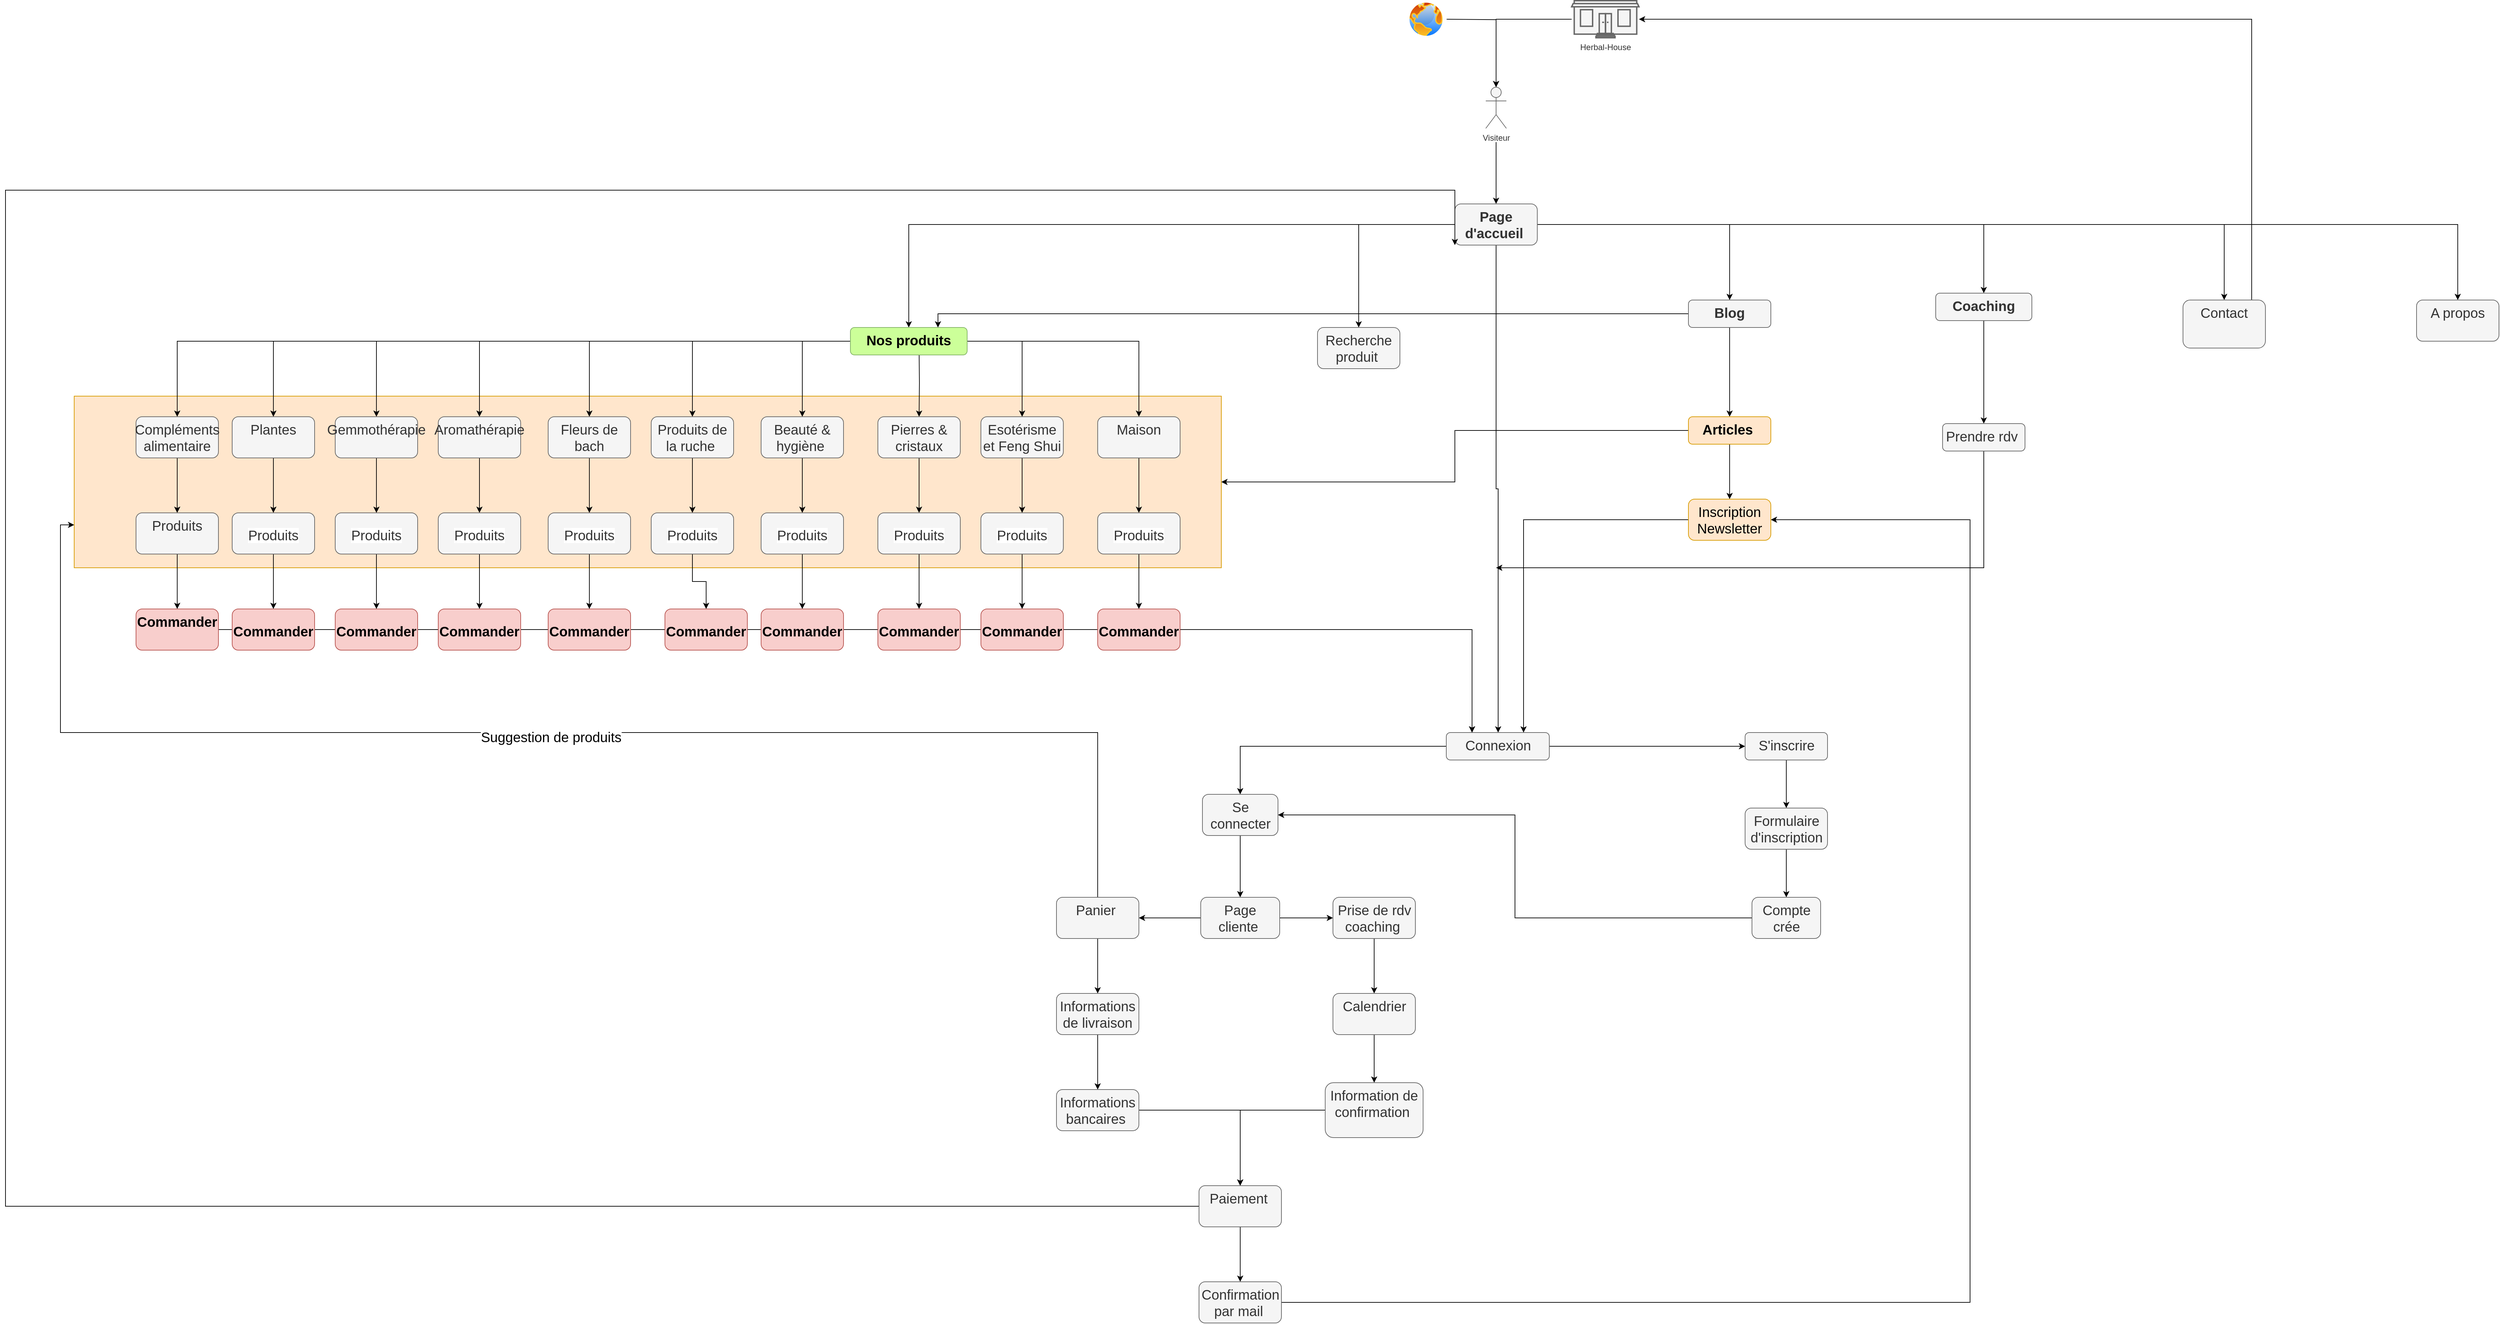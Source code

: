 <mxfile version="18.0.0" type="github">
  <diagram id="U9p4EZudUb7xnfkOsvml" name="Page-1">
    <mxGraphModel dx="7447" dy="2673" grid="1" gridSize="10" guides="1" tooltips="1" connect="1" arrows="1" fold="1" page="0" pageScale="1" pageWidth="827" pageHeight="1169" math="0" shadow="0">
      <root>
        <mxCell id="0" />
        <mxCell id="1" parent="0" />
        <mxCell id="IWibDeRKFF8vSrctJeQr-83" value="" style="rounded=0;whiteSpace=wrap;html=1;fontSize=20;fillColor=#ffe6cc;strokeColor=#d79b00;" vertex="1" parent="1">
          <mxGeometry x="-1670" y="580" width="1670" height="250" as="geometry" />
        </mxCell>
        <mxCell id="IWibDeRKFF8vSrctJeQr-5" value="" style="edgeStyle=orthogonalEdgeStyle;rounded=0;orthogonalLoop=1;jettySize=auto;html=1;" edge="1" parent="1" target="IWibDeRKFF8vSrctJeQr-4">
          <mxGeometry relative="1" as="geometry">
            <mxPoint x="400" y="210" as="sourcePoint" />
            <Array as="points">
              <mxPoint x="400" y="230" />
            </Array>
          </mxGeometry>
        </mxCell>
        <mxCell id="IWibDeRKFF8vSrctJeQr-1" value="Visiteur&lt;br&gt;" style="shape=umlActor;verticalLabelPosition=bottom;verticalAlign=top;html=1;outlineConnect=0;fillColor=#f5f5f5;fontColor=#333333;strokeColor=#666666;" vertex="1" parent="1">
          <mxGeometry x="385" y="130" width="30" height="60" as="geometry" />
        </mxCell>
        <mxCell id="IWibDeRKFF8vSrctJeQr-15" value="" style="edgeStyle=orthogonalEdgeStyle;rounded=0;orthogonalLoop=1;jettySize=auto;html=1;" edge="1" parent="1" source="IWibDeRKFF8vSrctJeQr-4" target="IWibDeRKFF8vSrctJeQr-14">
          <mxGeometry relative="1" as="geometry">
            <Array as="points">
              <mxPoint x="400" y="715" />
              <mxPoint x="403" y="715" />
            </Array>
          </mxGeometry>
        </mxCell>
        <mxCell id="IWibDeRKFF8vSrctJeQr-19" value="" style="edgeStyle=orthogonalEdgeStyle;rounded=0;orthogonalLoop=1;jettySize=auto;html=1;fontSize=20;" edge="1" parent="1" source="IWibDeRKFF8vSrctJeQr-4" target="IWibDeRKFF8vSrctJeQr-18">
          <mxGeometry relative="1" as="geometry" />
        </mxCell>
        <mxCell id="IWibDeRKFF8vSrctJeQr-78" value="" style="edgeStyle=orthogonalEdgeStyle;rounded=0;orthogonalLoop=1;jettySize=auto;html=1;fontSize=20;" edge="1" parent="1" source="IWibDeRKFF8vSrctJeQr-4" target="IWibDeRKFF8vSrctJeQr-77">
          <mxGeometry relative="1" as="geometry" />
        </mxCell>
        <mxCell id="IWibDeRKFF8vSrctJeQr-88" value="" style="edgeStyle=orthogonalEdgeStyle;rounded=0;orthogonalLoop=1;jettySize=auto;html=1;fontSize=20;" edge="1" parent="1" source="IWibDeRKFF8vSrctJeQr-4" target="IWibDeRKFF8vSrctJeQr-87">
          <mxGeometry relative="1" as="geometry" />
        </mxCell>
        <mxCell id="IWibDeRKFF8vSrctJeQr-91" value="" style="edgeStyle=orthogonalEdgeStyle;rounded=0;orthogonalLoop=1;jettySize=auto;html=1;fontSize=20;" edge="1" parent="1" source="IWibDeRKFF8vSrctJeQr-4" target="IWibDeRKFF8vSrctJeQr-90">
          <mxGeometry relative="1" as="geometry" />
        </mxCell>
        <mxCell id="IWibDeRKFF8vSrctJeQr-121" value="" style="edgeStyle=orthogonalEdgeStyle;rounded=0;orthogonalLoop=1;jettySize=auto;html=1;fontSize=20;" edge="1" parent="1" source="IWibDeRKFF8vSrctJeQr-4" target="IWibDeRKFF8vSrctJeQr-120">
          <mxGeometry relative="1" as="geometry" />
        </mxCell>
        <mxCell id="IWibDeRKFF8vSrctJeQr-191" value="" style="edgeStyle=orthogonalEdgeStyle;rounded=0;orthogonalLoop=1;jettySize=auto;html=1;fontSize=20;" edge="1" parent="1" source="IWibDeRKFF8vSrctJeQr-4" target="IWibDeRKFF8vSrctJeQr-190">
          <mxGeometry relative="1" as="geometry" />
        </mxCell>
        <mxCell id="IWibDeRKFF8vSrctJeQr-4" value="&lt;b&gt;&lt;font style=&quot;font-size: 20px;&quot;&gt;Page d&#39;accueil&amp;nbsp;&lt;/font&gt;&lt;/b&gt;" style="rounded=1;whiteSpace=wrap;html=1;verticalAlign=top;fillColor=#f5f5f5;strokeColor=#666666;fontColor=#333333;" vertex="1" parent="1">
          <mxGeometry x="340" y="300" width="120" height="60" as="geometry" />
        </mxCell>
        <mxCell id="IWibDeRKFF8vSrctJeQr-11" style="edgeStyle=orthogonalEdgeStyle;rounded=0;orthogonalLoop=1;jettySize=auto;html=1;" edge="1" parent="1" source="IWibDeRKFF8vSrctJeQr-6" target="IWibDeRKFF8vSrctJeQr-1">
          <mxGeometry relative="1" as="geometry" />
        </mxCell>
        <mxCell id="IWibDeRKFF8vSrctJeQr-6" value="Herbal-House" style="shape=mxgraph.cisco.buildings.small_business;html=1;pointerEvents=1;dashed=0;strokeWidth=2;verticalLabelPosition=bottom;verticalAlign=top;align=center;outlineConnect=0;fillColor=#f5f5f5;fontColor=#333333;strokeColor=#666666;" vertex="1" parent="1">
          <mxGeometry x="510" y="4" width="98" height="54" as="geometry" />
        </mxCell>
        <mxCell id="IWibDeRKFF8vSrctJeQr-12" value="" style="edgeStyle=orthogonalEdgeStyle;rounded=0;orthogonalLoop=1;jettySize=auto;html=1;" edge="1" parent="1" target="IWibDeRKFF8vSrctJeQr-1">
          <mxGeometry relative="1" as="geometry">
            <mxPoint x="328" y="31.059" as="sourcePoint" />
          </mxGeometry>
        </mxCell>
        <mxCell id="IWibDeRKFF8vSrctJeQr-97" value="" style="edgeStyle=orthogonalEdgeStyle;rounded=0;orthogonalLoop=1;jettySize=auto;html=1;fontSize=20;" edge="1" parent="1" source="IWibDeRKFF8vSrctJeQr-14" target="IWibDeRKFF8vSrctJeQr-96">
          <mxGeometry relative="1" as="geometry" />
        </mxCell>
        <mxCell id="IWibDeRKFF8vSrctJeQr-101" value="" style="edgeStyle=orthogonalEdgeStyle;rounded=0;orthogonalLoop=1;jettySize=auto;html=1;fontSize=20;" edge="1" parent="1" source="IWibDeRKFF8vSrctJeQr-14" target="IWibDeRKFF8vSrctJeQr-100">
          <mxGeometry relative="1" as="geometry" />
        </mxCell>
        <mxCell id="IWibDeRKFF8vSrctJeQr-14" value="&lt;font style=&quot;font-size: 20px;&quot;&gt;Connexion&lt;/font&gt;" style="whiteSpace=wrap;html=1;verticalAlign=top;fillColor=#f5f5f5;strokeColor=#666666;rounded=1;fontColor=#333333;" vertex="1" parent="1">
          <mxGeometry x="327.5" y="1070" width="150" height="40" as="geometry" />
        </mxCell>
        <mxCell id="IWibDeRKFF8vSrctJeQr-17" value="" style="aspect=fixed;perimeter=ellipsePerimeter;html=1;align=center;shadow=0;dashed=0;spacingTop=3;image;image=img/lib/active_directory/internet_globe.svg;" vertex="1" parent="1">
          <mxGeometry x="271" y="4" width="54" height="54" as="geometry" />
        </mxCell>
        <mxCell id="IWibDeRKFF8vSrctJeQr-21" value="" style="edgeStyle=orthogonalEdgeStyle;rounded=0;orthogonalLoop=1;jettySize=auto;html=1;fontSize=20;" edge="1" parent="1" source="IWibDeRKFF8vSrctJeQr-18" target="IWibDeRKFF8vSrctJeQr-20">
          <mxGeometry relative="1" as="geometry" />
        </mxCell>
        <mxCell id="IWibDeRKFF8vSrctJeQr-23" value="" style="edgeStyle=orthogonalEdgeStyle;rounded=0;orthogonalLoop=1;jettySize=auto;html=1;fontSize=20;" edge="1" parent="1" source="IWibDeRKFF8vSrctJeQr-18" target="IWibDeRKFF8vSrctJeQr-22">
          <mxGeometry relative="1" as="geometry" />
        </mxCell>
        <mxCell id="IWibDeRKFF8vSrctJeQr-25" value="" style="edgeStyle=orthogonalEdgeStyle;rounded=0;orthogonalLoop=1;jettySize=auto;html=1;fontSize=20;" edge="1" parent="1" target="IWibDeRKFF8vSrctJeQr-24">
          <mxGeometry relative="1" as="geometry">
            <mxPoint x="-440" y="510" as="sourcePoint" />
          </mxGeometry>
        </mxCell>
        <mxCell id="IWibDeRKFF8vSrctJeQr-27" value="" style="edgeStyle=orthogonalEdgeStyle;rounded=0;orthogonalLoop=1;jettySize=auto;html=1;fontSize=20;" edge="1" parent="1" source="IWibDeRKFF8vSrctJeQr-18" target="IWibDeRKFF8vSrctJeQr-26">
          <mxGeometry relative="1" as="geometry" />
        </mxCell>
        <mxCell id="IWibDeRKFF8vSrctJeQr-29" value="" style="edgeStyle=orthogonalEdgeStyle;rounded=0;orthogonalLoop=1;jettySize=auto;html=1;fontSize=20;" edge="1" parent="1" source="IWibDeRKFF8vSrctJeQr-18" target="IWibDeRKFF8vSrctJeQr-28">
          <mxGeometry relative="1" as="geometry" />
        </mxCell>
        <mxCell id="IWibDeRKFF8vSrctJeQr-31" value="" style="edgeStyle=orthogonalEdgeStyle;rounded=0;orthogonalLoop=1;jettySize=auto;html=1;fontSize=20;" edge="1" parent="1" source="IWibDeRKFF8vSrctJeQr-18" target="IWibDeRKFF8vSrctJeQr-30">
          <mxGeometry relative="1" as="geometry" />
        </mxCell>
        <mxCell id="IWibDeRKFF8vSrctJeQr-33" value="" style="edgeStyle=orthogonalEdgeStyle;rounded=0;orthogonalLoop=1;jettySize=auto;html=1;fontSize=20;" edge="1" parent="1" source="IWibDeRKFF8vSrctJeQr-18" target="IWibDeRKFF8vSrctJeQr-32">
          <mxGeometry relative="1" as="geometry" />
        </mxCell>
        <mxCell id="IWibDeRKFF8vSrctJeQr-35" value="" style="edgeStyle=orthogonalEdgeStyle;rounded=0;orthogonalLoop=1;jettySize=auto;html=1;fontSize=20;" edge="1" parent="1" source="IWibDeRKFF8vSrctJeQr-18" target="IWibDeRKFF8vSrctJeQr-34">
          <mxGeometry relative="1" as="geometry" />
        </mxCell>
        <mxCell id="IWibDeRKFF8vSrctJeQr-37" value="" style="edgeStyle=orthogonalEdgeStyle;rounded=0;orthogonalLoop=1;jettySize=auto;html=1;fontSize=20;" edge="1" parent="1" source="IWibDeRKFF8vSrctJeQr-18" target="IWibDeRKFF8vSrctJeQr-36">
          <mxGeometry relative="1" as="geometry" />
        </mxCell>
        <mxCell id="IWibDeRKFF8vSrctJeQr-39" value="" style="edgeStyle=orthogonalEdgeStyle;rounded=0;orthogonalLoop=1;jettySize=auto;html=1;fontSize=20;" edge="1" parent="1" source="IWibDeRKFF8vSrctJeQr-18" target="IWibDeRKFF8vSrctJeQr-38">
          <mxGeometry relative="1" as="geometry" />
        </mxCell>
        <mxCell id="IWibDeRKFF8vSrctJeQr-18" value="&lt;font style=&quot;font-size: 20px;&quot;&gt;&lt;b&gt;Nos produits&lt;/b&gt;&lt;/font&gt;" style="whiteSpace=wrap;html=1;verticalAlign=top;fillColor=#CCFF99;strokeColor=#82b366;rounded=1;" vertex="1" parent="1">
          <mxGeometry x="-540" y="480" width="170" height="40" as="geometry" />
        </mxCell>
        <mxCell id="IWibDeRKFF8vSrctJeQr-133" value="" style="edgeStyle=orthogonalEdgeStyle;rounded=0;orthogonalLoop=1;jettySize=auto;html=1;fontSize=20;" edge="1" parent="1" source="IWibDeRKFF8vSrctJeQr-20" target="IWibDeRKFF8vSrctJeQr-132">
          <mxGeometry relative="1" as="geometry" />
        </mxCell>
        <mxCell id="IWibDeRKFF8vSrctJeQr-20" value="&lt;font style=&quot;font-size: 20px;&quot;&gt;Produits de la ruche&amp;nbsp;&lt;/font&gt;" style="whiteSpace=wrap;html=1;verticalAlign=top;fillColor=#f5f5f5;strokeColor=#666666;fontColor=#333333;rounded=1;" vertex="1" parent="1">
          <mxGeometry x="-830" y="610" width="120" height="60" as="geometry" />
        </mxCell>
        <mxCell id="IWibDeRKFF8vSrctJeQr-135" value="" style="edgeStyle=orthogonalEdgeStyle;rounded=0;orthogonalLoop=1;jettySize=auto;html=1;fontSize=20;" edge="1" parent="1" source="IWibDeRKFF8vSrctJeQr-22" target="IWibDeRKFF8vSrctJeQr-134">
          <mxGeometry relative="1" as="geometry" />
        </mxCell>
        <mxCell id="IWibDeRKFF8vSrctJeQr-22" value="&lt;font style=&quot;font-size: 20px;&quot;&gt;Beauté &amp;amp; hygiène&amp;nbsp;&lt;/font&gt;" style="whiteSpace=wrap;html=1;verticalAlign=top;fillColor=#f5f5f5;strokeColor=#666666;fontColor=#333333;rounded=1;" vertex="1" parent="1">
          <mxGeometry x="-670" y="610" width="120" height="60" as="geometry" />
        </mxCell>
        <mxCell id="IWibDeRKFF8vSrctJeQr-137" value="" style="edgeStyle=orthogonalEdgeStyle;rounded=0;orthogonalLoop=1;jettySize=auto;html=1;fontSize=20;" edge="1" parent="1" source="IWibDeRKFF8vSrctJeQr-24" target="IWibDeRKFF8vSrctJeQr-136">
          <mxGeometry relative="1" as="geometry" />
        </mxCell>
        <mxCell id="IWibDeRKFF8vSrctJeQr-24" value="&lt;font style=&quot;font-size: 20px;&quot;&gt;Pierres &amp;amp; cristaux&lt;/font&gt;" style="whiteSpace=wrap;html=1;verticalAlign=top;fillColor=#f5f5f5;strokeColor=#666666;fontColor=#333333;rounded=1;" vertex="1" parent="1">
          <mxGeometry x="-500" y="610" width="120" height="60" as="geometry" />
        </mxCell>
        <mxCell id="IWibDeRKFF8vSrctJeQr-131" value="" style="edgeStyle=orthogonalEdgeStyle;rounded=0;orthogonalLoop=1;jettySize=auto;html=1;fontSize=20;" edge="1" parent="1" source="IWibDeRKFF8vSrctJeQr-26" target="IWibDeRKFF8vSrctJeQr-130">
          <mxGeometry relative="1" as="geometry" />
        </mxCell>
        <mxCell id="IWibDeRKFF8vSrctJeQr-26" value="&lt;font style=&quot;font-size: 20px;&quot;&gt;Fleurs de bach&lt;/font&gt;" style="whiteSpace=wrap;html=1;verticalAlign=top;fillColor=#f5f5f5;strokeColor=#666666;fontColor=#333333;rounded=1;" vertex="1" parent="1">
          <mxGeometry x="-980" y="610" width="120" height="60" as="geometry" />
        </mxCell>
        <mxCell id="IWibDeRKFF8vSrctJeQr-129" value="" style="edgeStyle=orthogonalEdgeStyle;rounded=0;orthogonalLoop=1;jettySize=auto;html=1;fontSize=20;" edge="1" parent="1" source="IWibDeRKFF8vSrctJeQr-28" target="IWibDeRKFF8vSrctJeQr-128">
          <mxGeometry relative="1" as="geometry" />
        </mxCell>
        <mxCell id="IWibDeRKFF8vSrctJeQr-28" value="&lt;font style=&quot;font-size: 20px;&quot;&gt;Aromathérapie&lt;/font&gt;" style="whiteSpace=wrap;html=1;verticalAlign=top;fillColor=#f5f5f5;strokeColor=#666666;fontColor=#333333;rounded=1;" vertex="1" parent="1">
          <mxGeometry x="-1140" y="610" width="120" height="60" as="geometry" />
        </mxCell>
        <mxCell id="IWibDeRKFF8vSrctJeQr-139" value="" style="edgeStyle=orthogonalEdgeStyle;rounded=0;orthogonalLoop=1;jettySize=auto;html=1;fontSize=20;" edge="1" parent="1" source="IWibDeRKFF8vSrctJeQr-30" target="IWibDeRKFF8vSrctJeQr-138">
          <mxGeometry relative="1" as="geometry" />
        </mxCell>
        <mxCell id="IWibDeRKFF8vSrctJeQr-30" value="&lt;font style=&quot;font-size: 20px;&quot;&gt;Esotérisme et Feng Shui&lt;/font&gt;" style="whiteSpace=wrap;html=1;verticalAlign=top;fillColor=#f5f5f5;strokeColor=#666666;fontColor=#333333;rounded=1;" vertex="1" parent="1">
          <mxGeometry x="-350" y="610" width="120" height="60" as="geometry" />
        </mxCell>
        <mxCell id="IWibDeRKFF8vSrctJeQr-127" value="" style="edgeStyle=orthogonalEdgeStyle;rounded=0;orthogonalLoop=1;jettySize=auto;html=1;fontSize=20;" edge="1" parent="1" source="IWibDeRKFF8vSrctJeQr-32" target="IWibDeRKFF8vSrctJeQr-126">
          <mxGeometry relative="1" as="geometry" />
        </mxCell>
        <mxCell id="IWibDeRKFF8vSrctJeQr-32" value="&lt;font style=&quot;font-size: 20px;&quot;&gt;Gemmothérapie&lt;/font&gt;" style="whiteSpace=wrap;html=1;verticalAlign=top;fillColor=#f5f5f5;strokeColor=#666666;fontColor=#333333;rounded=1;" vertex="1" parent="1">
          <mxGeometry x="-1290" y="610" width="120" height="60" as="geometry" />
        </mxCell>
        <mxCell id="IWibDeRKFF8vSrctJeQr-125" value="" style="edgeStyle=orthogonalEdgeStyle;rounded=0;orthogonalLoop=1;jettySize=auto;html=1;fontSize=20;" edge="1" parent="1" source="IWibDeRKFF8vSrctJeQr-34" target="IWibDeRKFF8vSrctJeQr-124">
          <mxGeometry relative="1" as="geometry" />
        </mxCell>
        <mxCell id="IWibDeRKFF8vSrctJeQr-34" value="&lt;font style=&quot;font-size: 20px;&quot;&gt;Plantes&lt;/font&gt;" style="whiteSpace=wrap;html=1;verticalAlign=top;fillColor=#f5f5f5;strokeColor=#666666;fontColor=#333333;rounded=1;" vertex="1" parent="1">
          <mxGeometry x="-1440" y="610" width="120" height="60" as="geometry" />
        </mxCell>
        <mxCell id="IWibDeRKFF8vSrctJeQr-123" value="" style="edgeStyle=orthogonalEdgeStyle;rounded=0;orthogonalLoop=1;jettySize=auto;html=1;fontSize=20;" edge="1" parent="1" source="IWibDeRKFF8vSrctJeQr-36" target="IWibDeRKFF8vSrctJeQr-122">
          <mxGeometry relative="1" as="geometry" />
        </mxCell>
        <mxCell id="IWibDeRKFF8vSrctJeQr-36" value="&lt;font style=&quot;font-size: 20px;&quot;&gt;Compléments alimentaire&lt;/font&gt;" style="whiteSpace=wrap;html=1;verticalAlign=top;fillColor=#f5f5f5;strokeColor=#666666;fontColor=#333333;rounded=1;" vertex="1" parent="1">
          <mxGeometry x="-1580" y="610" width="120" height="60" as="geometry" />
        </mxCell>
        <mxCell id="IWibDeRKFF8vSrctJeQr-141" value="" style="edgeStyle=orthogonalEdgeStyle;rounded=0;orthogonalLoop=1;jettySize=auto;html=1;fontSize=20;" edge="1" parent="1" source="IWibDeRKFF8vSrctJeQr-38" target="IWibDeRKFF8vSrctJeQr-140">
          <mxGeometry relative="1" as="geometry" />
        </mxCell>
        <mxCell id="IWibDeRKFF8vSrctJeQr-38" value="&lt;font style=&quot;font-size: 20px;&quot;&gt;Maison&lt;/font&gt;" style="whiteSpace=wrap;html=1;verticalAlign=top;fillColor=#f5f5f5;strokeColor=#666666;fontColor=#333333;rounded=1;" vertex="1" parent="1">
          <mxGeometry x="-180" y="610" width="120" height="60" as="geometry" />
        </mxCell>
        <mxCell id="IWibDeRKFF8vSrctJeQr-80" value="" style="edgeStyle=orthogonalEdgeStyle;rounded=0;orthogonalLoop=1;jettySize=auto;html=1;fontSize=20;" edge="1" parent="1" source="IWibDeRKFF8vSrctJeQr-77" target="IWibDeRKFF8vSrctJeQr-79">
          <mxGeometry relative="1" as="geometry" />
        </mxCell>
        <mxCell id="IWibDeRKFF8vSrctJeQr-81" style="edgeStyle=orthogonalEdgeStyle;rounded=0;orthogonalLoop=1;jettySize=auto;html=1;entryX=0.75;entryY=0;entryDx=0;entryDy=0;fontSize=20;" edge="1" parent="1" source="IWibDeRKFF8vSrctJeQr-77" target="IWibDeRKFF8vSrctJeQr-18">
          <mxGeometry relative="1" as="geometry" />
        </mxCell>
        <mxCell id="IWibDeRKFF8vSrctJeQr-77" value="&lt;font style=&quot;font-size: 20px;&quot;&gt;&lt;b&gt;Blog&lt;/b&gt;&lt;/font&gt;" style="whiteSpace=wrap;html=1;verticalAlign=top;fillColor=#f5f5f5;strokeColor=#666666;fontColor=#333333;rounded=1;" vertex="1" parent="1">
          <mxGeometry x="680" y="440" width="120" height="40" as="geometry" />
        </mxCell>
        <mxCell id="IWibDeRKFF8vSrctJeQr-84" style="edgeStyle=orthogonalEdgeStyle;rounded=0;orthogonalLoop=1;jettySize=auto;html=1;entryX=1;entryY=0.5;entryDx=0;entryDy=0;fontSize=20;" edge="1" parent="1" source="IWibDeRKFF8vSrctJeQr-79" target="IWibDeRKFF8vSrctJeQr-83">
          <mxGeometry relative="1" as="geometry" />
        </mxCell>
        <mxCell id="IWibDeRKFF8vSrctJeQr-105" value="" style="edgeStyle=orthogonalEdgeStyle;rounded=0;orthogonalLoop=1;jettySize=auto;html=1;fontSize=20;" edge="1" parent="1" source="IWibDeRKFF8vSrctJeQr-79" target="IWibDeRKFF8vSrctJeQr-104">
          <mxGeometry relative="1" as="geometry" />
        </mxCell>
        <mxCell id="IWibDeRKFF8vSrctJeQr-79" value="&lt;font style=&quot;font-size: 20px;&quot;&gt;&lt;b&gt;Articles&amp;nbsp;&lt;/b&gt;&lt;/font&gt;" style="whiteSpace=wrap;html=1;verticalAlign=top;fillColor=#ffe6cc;strokeColor=#d79b00;rounded=1;" vertex="1" parent="1">
          <mxGeometry x="680" y="610" width="120" height="40" as="geometry" />
        </mxCell>
        <mxCell id="IWibDeRKFF8vSrctJeQr-89" style="edgeStyle=orthogonalEdgeStyle;rounded=0;orthogonalLoop=1;jettySize=auto;html=1;fontSize=20;" edge="1" parent="1" source="IWibDeRKFF8vSrctJeQr-87" target="IWibDeRKFF8vSrctJeQr-6">
          <mxGeometry relative="1" as="geometry">
            <Array as="points">
              <mxPoint x="1500" y="31" />
            </Array>
          </mxGeometry>
        </mxCell>
        <mxCell id="IWibDeRKFF8vSrctJeQr-87" value="&lt;font style=&quot;font-size: 20px;&quot;&gt;Contact&lt;/font&gt;" style="whiteSpace=wrap;html=1;verticalAlign=top;fillColor=#f5f5f5;strokeColor=#666666;fontColor=#333333;rounded=1;" vertex="1" parent="1">
          <mxGeometry x="1400" y="440" width="120" height="70" as="geometry" />
        </mxCell>
        <mxCell id="IWibDeRKFF8vSrctJeQr-95" value="" style="edgeStyle=orthogonalEdgeStyle;rounded=0;orthogonalLoop=1;jettySize=auto;html=1;fontSize=20;" edge="1" parent="1" source="IWibDeRKFF8vSrctJeQr-90" target="IWibDeRKFF8vSrctJeQr-94">
          <mxGeometry relative="1" as="geometry" />
        </mxCell>
        <mxCell id="IWibDeRKFF8vSrctJeQr-90" value="&lt;font style=&quot;font-size: 20px;&quot;&gt;&lt;b&gt;Coaching&lt;/b&gt;&lt;/font&gt;" style="whiteSpace=wrap;html=1;verticalAlign=top;fillColor=#f5f5f5;strokeColor=#666666;fontColor=#333333;rounded=1;" vertex="1" parent="1">
          <mxGeometry x="1040" y="430" width="140" height="40" as="geometry" />
        </mxCell>
        <mxCell id="IWibDeRKFF8vSrctJeQr-99" style="edgeStyle=orthogonalEdgeStyle;rounded=0;orthogonalLoop=1;jettySize=auto;html=1;fontSize=20;" edge="1" parent="1" source="IWibDeRKFF8vSrctJeQr-94">
          <mxGeometry relative="1" as="geometry">
            <mxPoint x="400" y="830" as="targetPoint" />
            <Array as="points">
              <mxPoint x="1110" y="830" />
            </Array>
          </mxGeometry>
        </mxCell>
        <mxCell id="IWibDeRKFF8vSrctJeQr-94" value="&lt;font style=&quot;font-size: 20px;&quot;&gt;Prendre rdv&amp;nbsp;&lt;/font&gt;" style="whiteSpace=wrap;html=1;verticalAlign=top;fillColor=#f5f5f5;strokeColor=#666666;fontColor=#333333;rounded=1;" vertex="1" parent="1">
          <mxGeometry x="1050" y="620" width="120" height="40" as="geometry" />
        </mxCell>
        <mxCell id="IWibDeRKFF8vSrctJeQr-103" value="" style="edgeStyle=orthogonalEdgeStyle;rounded=0;orthogonalLoop=1;jettySize=auto;html=1;fontSize=20;" edge="1" parent="1" source="IWibDeRKFF8vSrctJeQr-96" target="IWibDeRKFF8vSrctJeQr-102">
          <mxGeometry relative="1" as="geometry" />
        </mxCell>
        <mxCell id="IWibDeRKFF8vSrctJeQr-96" value="&lt;font style=&quot;font-size: 20px;&quot;&gt;S&#39;inscrire&lt;/font&gt;" style="whiteSpace=wrap;html=1;verticalAlign=top;fillColor=#f5f5f5;strokeColor=#666666;fontColor=#333333;rounded=1;" vertex="1" parent="1">
          <mxGeometry x="762.5" y="1070" width="120" height="40" as="geometry" />
        </mxCell>
        <mxCell id="IWibDeRKFF8vSrctJeQr-109" value="" style="edgeStyle=orthogonalEdgeStyle;rounded=0;orthogonalLoop=1;jettySize=auto;html=1;fontSize=20;" edge="1" parent="1" source="IWibDeRKFF8vSrctJeQr-100" target="IWibDeRKFF8vSrctJeQr-108">
          <mxGeometry relative="1" as="geometry" />
        </mxCell>
        <mxCell id="IWibDeRKFF8vSrctJeQr-100" value="&lt;font style=&quot;font-size: 20px;&quot;&gt;Se connecter&lt;/font&gt;" style="whiteSpace=wrap;html=1;verticalAlign=top;fillColor=#f5f5f5;strokeColor=#666666;fontColor=#333333;rounded=1;" vertex="1" parent="1">
          <mxGeometry x="-27.5" y="1160" width="110" height="60" as="geometry" />
        </mxCell>
        <mxCell id="IWibDeRKFF8vSrctJeQr-107" value="" style="edgeStyle=orthogonalEdgeStyle;rounded=0;orthogonalLoop=1;jettySize=auto;html=1;fontSize=20;" edge="1" parent="1" source="IWibDeRKFF8vSrctJeQr-102" target="IWibDeRKFF8vSrctJeQr-106">
          <mxGeometry relative="1" as="geometry" />
        </mxCell>
        <mxCell id="IWibDeRKFF8vSrctJeQr-102" value="&lt;font style=&quot;font-size: 20px;&quot;&gt;Formulaire d&#39;inscription&lt;/font&gt;" style="whiteSpace=wrap;html=1;verticalAlign=top;fillColor=#f5f5f5;strokeColor=#666666;fontColor=#333333;rounded=1;" vertex="1" parent="1">
          <mxGeometry x="762.5" y="1180" width="120" height="60" as="geometry" />
        </mxCell>
        <mxCell id="IWibDeRKFF8vSrctJeQr-172" style="edgeStyle=orthogonalEdgeStyle;rounded=0;orthogonalLoop=1;jettySize=auto;html=1;entryX=0.75;entryY=0;entryDx=0;entryDy=0;fontSize=20;" edge="1" parent="1" source="IWibDeRKFF8vSrctJeQr-104" target="IWibDeRKFF8vSrctJeQr-14">
          <mxGeometry relative="1" as="geometry" />
        </mxCell>
        <mxCell id="IWibDeRKFF8vSrctJeQr-104" value="&lt;font style=&quot;font-size: 20px;&quot;&gt;Inscription Newsletter&lt;/font&gt;" style="whiteSpace=wrap;html=1;verticalAlign=top;fillColor=#ffe6cc;strokeColor=#d79b00;rounded=1;" vertex="1" parent="1">
          <mxGeometry x="680" y="730" width="120" height="60" as="geometry" />
        </mxCell>
        <mxCell id="IWibDeRKFF8vSrctJeQr-173" style="edgeStyle=orthogonalEdgeStyle;rounded=0;orthogonalLoop=1;jettySize=auto;html=1;entryX=1;entryY=0.5;entryDx=0;entryDy=0;fontSize=20;" edge="1" parent="1" source="IWibDeRKFF8vSrctJeQr-106" target="IWibDeRKFF8vSrctJeQr-100">
          <mxGeometry relative="1" as="geometry" />
        </mxCell>
        <mxCell id="IWibDeRKFF8vSrctJeQr-106" value="&lt;font style=&quot;font-size: 20px;&quot;&gt;Compte crée&lt;/font&gt;" style="whiteSpace=wrap;html=1;verticalAlign=top;fillColor=#f5f5f5;strokeColor=#666666;fontColor=#333333;rounded=1;" vertex="1" parent="1">
          <mxGeometry x="772.5" y="1310" width="100" height="60" as="geometry" />
        </mxCell>
        <mxCell id="IWibDeRKFF8vSrctJeQr-111" value="" style="edgeStyle=orthogonalEdgeStyle;rounded=0;orthogonalLoop=1;jettySize=auto;html=1;fontSize=20;" edge="1" parent="1" source="IWibDeRKFF8vSrctJeQr-108" target="IWibDeRKFF8vSrctJeQr-110">
          <mxGeometry relative="1" as="geometry" />
        </mxCell>
        <mxCell id="IWibDeRKFF8vSrctJeQr-182" value="" style="edgeStyle=orthogonalEdgeStyle;rounded=0;orthogonalLoop=1;jettySize=auto;html=1;fontSize=20;" edge="1" parent="1" source="IWibDeRKFF8vSrctJeQr-108" target="IWibDeRKFF8vSrctJeQr-181">
          <mxGeometry relative="1" as="geometry" />
        </mxCell>
        <mxCell id="IWibDeRKFF8vSrctJeQr-108" value="&lt;font style=&quot;font-size: 20px;&quot;&gt;Page cliente&amp;nbsp;&lt;/font&gt;" style="whiteSpace=wrap;html=1;verticalAlign=top;fillColor=#f5f5f5;strokeColor=#666666;fontColor=#333333;rounded=1;" vertex="1" parent="1">
          <mxGeometry x="-30" y="1310" width="115" height="60" as="geometry" />
        </mxCell>
        <mxCell id="IWibDeRKFF8vSrctJeQr-113" value="" style="edgeStyle=orthogonalEdgeStyle;rounded=0;orthogonalLoop=1;jettySize=auto;html=1;fontSize=20;" edge="1" parent="1" source="IWibDeRKFF8vSrctJeQr-110" target="IWibDeRKFF8vSrctJeQr-112">
          <mxGeometry relative="1" as="geometry" />
        </mxCell>
        <mxCell id="IWibDeRKFF8vSrctJeQr-179" style="edgeStyle=orthogonalEdgeStyle;rounded=0;orthogonalLoop=1;jettySize=auto;html=1;entryX=0;entryY=0.75;entryDx=0;entryDy=0;fontSize=20;" edge="1" parent="1" source="IWibDeRKFF8vSrctJeQr-110" target="IWibDeRKFF8vSrctJeQr-83">
          <mxGeometry relative="1" as="geometry" />
        </mxCell>
        <mxCell id="IWibDeRKFF8vSrctJeQr-180" value="Suggestion de produits" style="edgeLabel;html=1;align=center;verticalAlign=middle;resizable=0;points=[];fontSize=20;" vertex="1" connectable="0" parent="IWibDeRKFF8vSrctJeQr-179">
          <mxGeometry x="-0.0" y="6" relative="1" as="geometry">
            <mxPoint as="offset" />
          </mxGeometry>
        </mxCell>
        <mxCell id="IWibDeRKFF8vSrctJeQr-110" value="&lt;font style=&quot;font-size: 20px;&quot;&gt;Panier&amp;nbsp;&lt;/font&gt;" style="whiteSpace=wrap;html=1;verticalAlign=top;fillColor=#f5f5f5;strokeColor=#666666;fontColor=#333333;rounded=1;" vertex="1" parent="1">
          <mxGeometry x="-240" y="1310" width="120" height="60" as="geometry" />
        </mxCell>
        <mxCell id="IWibDeRKFF8vSrctJeQr-115" value="" style="edgeStyle=orthogonalEdgeStyle;rounded=0;orthogonalLoop=1;jettySize=auto;html=1;fontSize=20;" edge="1" parent="1" source="IWibDeRKFF8vSrctJeQr-112" target="IWibDeRKFF8vSrctJeQr-114">
          <mxGeometry relative="1" as="geometry" />
        </mxCell>
        <mxCell id="IWibDeRKFF8vSrctJeQr-112" value="&lt;font style=&quot;font-size: 20px;&quot;&gt;Informations de livraison&lt;/font&gt;" style="whiteSpace=wrap;html=1;verticalAlign=top;fillColor=#f5f5f5;strokeColor=#666666;fontColor=#333333;rounded=1;" vertex="1" parent="1">
          <mxGeometry x="-240" y="1450" width="120" height="60" as="geometry" />
        </mxCell>
        <mxCell id="IWibDeRKFF8vSrctJeQr-117" value="" style="edgeStyle=orthogonalEdgeStyle;rounded=0;orthogonalLoop=1;jettySize=auto;html=1;fontSize=20;" edge="1" parent="1" source="IWibDeRKFF8vSrctJeQr-114" target="IWibDeRKFF8vSrctJeQr-116">
          <mxGeometry relative="1" as="geometry" />
        </mxCell>
        <mxCell id="IWibDeRKFF8vSrctJeQr-114" value="&lt;font style=&quot;font-size: 20px;&quot;&gt;Informations bancaires&amp;nbsp;&lt;/font&gt;" style="whiteSpace=wrap;html=1;verticalAlign=top;fillColor=#f5f5f5;strokeColor=#666666;fontColor=#333333;rounded=1;" vertex="1" parent="1">
          <mxGeometry x="-240" y="1590" width="120" height="60" as="geometry" />
        </mxCell>
        <mxCell id="IWibDeRKFF8vSrctJeQr-119" value="" style="edgeStyle=orthogonalEdgeStyle;rounded=0;orthogonalLoop=1;jettySize=auto;html=1;fontSize=20;" edge="1" parent="1" source="IWibDeRKFF8vSrctJeQr-116" target="IWibDeRKFF8vSrctJeQr-118">
          <mxGeometry relative="1" as="geometry" />
        </mxCell>
        <mxCell id="IWibDeRKFF8vSrctJeQr-189" style="edgeStyle=orthogonalEdgeStyle;rounded=0;orthogonalLoop=1;jettySize=auto;html=1;entryX=0;entryY=1;entryDx=0;entryDy=0;fontSize=20;" edge="1" parent="1" source="IWibDeRKFF8vSrctJeQr-116" target="IWibDeRKFF8vSrctJeQr-4">
          <mxGeometry relative="1" as="geometry">
            <Array as="points">
              <mxPoint x="-1770" y="1760" />
              <mxPoint x="-1770" y="280" />
              <mxPoint x="340" y="280" />
            </Array>
          </mxGeometry>
        </mxCell>
        <mxCell id="IWibDeRKFF8vSrctJeQr-116" value="&lt;font style=&quot;font-size: 20px;&quot;&gt;Paiement&amp;nbsp;&lt;/font&gt;" style="whiteSpace=wrap;html=1;verticalAlign=top;fillColor=#f5f5f5;strokeColor=#666666;fontColor=#333333;rounded=1;" vertex="1" parent="1">
          <mxGeometry x="-32.5" y="1730" width="120" height="60" as="geometry" />
        </mxCell>
        <mxCell id="IWibDeRKFF8vSrctJeQr-188" style="edgeStyle=orthogonalEdgeStyle;rounded=0;orthogonalLoop=1;jettySize=auto;html=1;entryX=1;entryY=0.5;entryDx=0;entryDy=0;fontSize=20;" edge="1" parent="1" source="IWibDeRKFF8vSrctJeQr-118" target="IWibDeRKFF8vSrctJeQr-104">
          <mxGeometry relative="1" as="geometry">
            <Array as="points">
              <mxPoint x="1090" y="1900" />
              <mxPoint x="1090" y="760" />
            </Array>
          </mxGeometry>
        </mxCell>
        <mxCell id="IWibDeRKFF8vSrctJeQr-118" value="&lt;font style=&quot;font-size: 20px;&quot;&gt;Confirmation par mail&amp;nbsp;&lt;/font&gt;" style="whiteSpace=wrap;html=1;verticalAlign=top;fillColor=#f5f5f5;strokeColor=#666666;fontColor=#333333;rounded=1;" vertex="1" parent="1">
          <mxGeometry x="-32.5" y="1870" width="120" height="60" as="geometry" />
        </mxCell>
        <mxCell id="IWibDeRKFF8vSrctJeQr-120" value="&lt;font style=&quot;font-size: 20px;&quot;&gt;Recherche produit&amp;nbsp;&lt;/font&gt;" style="whiteSpace=wrap;html=1;verticalAlign=top;fillColor=#f5f5f5;strokeColor=#666666;fontColor=#333333;rounded=1;" vertex="1" parent="1">
          <mxGeometry x="140" y="480" width="120" height="60" as="geometry" />
        </mxCell>
        <mxCell id="IWibDeRKFF8vSrctJeQr-143" value="" style="edgeStyle=orthogonalEdgeStyle;rounded=0;orthogonalLoop=1;jettySize=auto;html=1;fontSize=20;" edge="1" parent="1" source="IWibDeRKFF8vSrctJeQr-122" target="IWibDeRKFF8vSrctJeQr-142">
          <mxGeometry relative="1" as="geometry" />
        </mxCell>
        <mxCell id="IWibDeRKFF8vSrctJeQr-122" value="&lt;font style=&quot;font-size: 20px;&quot;&gt;Produits&lt;/font&gt;" style="whiteSpace=wrap;html=1;verticalAlign=top;fillColor=#f5f5f5;strokeColor=#666666;fontColor=#333333;rounded=1;" vertex="1" parent="1">
          <mxGeometry x="-1580" y="750" width="120" height="60" as="geometry" />
        </mxCell>
        <mxCell id="IWibDeRKFF8vSrctJeQr-145" value="" style="edgeStyle=orthogonalEdgeStyle;rounded=0;orthogonalLoop=1;jettySize=auto;html=1;fontSize=20;" edge="1" parent="1" source="IWibDeRKFF8vSrctJeQr-124" target="IWibDeRKFF8vSrctJeQr-144">
          <mxGeometry relative="1" as="geometry" />
        </mxCell>
        <mxCell id="IWibDeRKFF8vSrctJeQr-124" value="&#xa;&lt;span style=&quot;color: rgb(51, 51, 51); font-family: Helvetica; font-size: 20px; font-style: normal; font-variant-ligatures: normal; font-variant-caps: normal; font-weight: 400; letter-spacing: normal; orphans: 2; text-align: center; text-indent: 0px; text-transform: none; widows: 2; word-spacing: 0px; -webkit-text-stroke-width: 0px; background-color: rgb(255, 255, 255); text-decoration-thickness: initial; text-decoration-style: initial; text-decoration-color: initial; float: none; display: inline !important;&quot;&gt;Produits&lt;/span&gt;&#xa;&#xa;" style="whiteSpace=wrap;html=1;verticalAlign=top;fillColor=#f5f5f5;strokeColor=#666666;fontColor=#333333;rounded=1;" vertex="1" parent="1">
          <mxGeometry x="-1440" y="750" width="120" height="60" as="geometry" />
        </mxCell>
        <mxCell id="IWibDeRKFF8vSrctJeQr-147" value="" style="edgeStyle=orthogonalEdgeStyle;rounded=0;orthogonalLoop=1;jettySize=auto;html=1;fontSize=20;" edge="1" parent="1" source="IWibDeRKFF8vSrctJeQr-126" target="IWibDeRKFF8vSrctJeQr-146">
          <mxGeometry relative="1" as="geometry" />
        </mxCell>
        <mxCell id="IWibDeRKFF8vSrctJeQr-126" value="&#xa;&lt;span style=&quot;color: rgb(51, 51, 51); font-family: Helvetica; font-size: 20px; font-style: normal; font-variant-ligatures: normal; font-variant-caps: normal; font-weight: 400; letter-spacing: normal; orphans: 2; text-align: center; text-indent: 0px; text-transform: none; widows: 2; word-spacing: 0px; -webkit-text-stroke-width: 0px; background-color: rgb(255, 255, 255); text-decoration-thickness: initial; text-decoration-style: initial; text-decoration-color: initial; float: none; display: inline !important;&quot;&gt;Produits&lt;/span&gt;&#xa;&#xa;" style="whiteSpace=wrap;html=1;verticalAlign=top;fillColor=#f5f5f5;strokeColor=#666666;fontColor=#333333;rounded=1;" vertex="1" parent="1">
          <mxGeometry x="-1290" y="750" width="120" height="60" as="geometry" />
        </mxCell>
        <mxCell id="IWibDeRKFF8vSrctJeQr-149" value="" style="edgeStyle=orthogonalEdgeStyle;rounded=0;orthogonalLoop=1;jettySize=auto;html=1;fontSize=20;" edge="1" parent="1" source="IWibDeRKFF8vSrctJeQr-128" target="IWibDeRKFF8vSrctJeQr-148">
          <mxGeometry relative="1" as="geometry" />
        </mxCell>
        <mxCell id="IWibDeRKFF8vSrctJeQr-128" value="&#xa;&lt;span style=&quot;color: rgb(51, 51, 51); font-family: Helvetica; font-size: 20px; font-style: normal; font-variant-ligatures: normal; font-variant-caps: normal; font-weight: 400; letter-spacing: normal; orphans: 2; text-align: center; text-indent: 0px; text-transform: none; widows: 2; word-spacing: 0px; -webkit-text-stroke-width: 0px; background-color: rgb(255, 255, 255); text-decoration-thickness: initial; text-decoration-style: initial; text-decoration-color: initial; float: none; display: inline !important;&quot;&gt;Produits&lt;/span&gt;&#xa;&#xa;" style="whiteSpace=wrap;html=1;verticalAlign=top;fillColor=#f5f5f5;strokeColor=#666666;fontColor=#333333;rounded=1;" vertex="1" parent="1">
          <mxGeometry x="-1140" y="750" width="120" height="60" as="geometry" />
        </mxCell>
        <mxCell id="IWibDeRKFF8vSrctJeQr-151" value="" style="edgeStyle=orthogonalEdgeStyle;rounded=0;orthogonalLoop=1;jettySize=auto;html=1;fontSize=20;" edge="1" parent="1" source="IWibDeRKFF8vSrctJeQr-130" target="IWibDeRKFF8vSrctJeQr-150">
          <mxGeometry relative="1" as="geometry" />
        </mxCell>
        <mxCell id="IWibDeRKFF8vSrctJeQr-130" value="&#xa;&lt;span style=&quot;color: rgb(51, 51, 51); font-family: Helvetica; font-size: 20px; font-style: normal; font-variant-ligatures: normal; font-variant-caps: normal; font-weight: 400; letter-spacing: normal; orphans: 2; text-align: center; text-indent: 0px; text-transform: none; widows: 2; word-spacing: 0px; -webkit-text-stroke-width: 0px; background-color: rgb(255, 255, 255); text-decoration-thickness: initial; text-decoration-style: initial; text-decoration-color: initial; float: none; display: inline !important;&quot;&gt;Produits&lt;/span&gt;&#xa;&#xa;" style="whiteSpace=wrap;html=1;verticalAlign=top;fillColor=#f5f5f5;strokeColor=#666666;fontColor=#333333;rounded=1;" vertex="1" parent="1">
          <mxGeometry x="-980" y="750" width="120" height="60" as="geometry" />
        </mxCell>
        <mxCell id="IWibDeRKFF8vSrctJeQr-153" value="" style="edgeStyle=orthogonalEdgeStyle;rounded=0;orthogonalLoop=1;jettySize=auto;html=1;fontSize=20;" edge="1" parent="1" source="IWibDeRKFF8vSrctJeQr-132" target="IWibDeRKFF8vSrctJeQr-152">
          <mxGeometry relative="1" as="geometry" />
        </mxCell>
        <mxCell id="IWibDeRKFF8vSrctJeQr-132" value="&#xa;&lt;span style=&quot;color: rgb(51, 51, 51); font-family: Helvetica; font-size: 20px; font-style: normal; font-variant-ligatures: normal; font-variant-caps: normal; font-weight: 400; letter-spacing: normal; orphans: 2; text-align: center; text-indent: 0px; text-transform: none; widows: 2; word-spacing: 0px; -webkit-text-stroke-width: 0px; background-color: rgb(255, 255, 255); text-decoration-thickness: initial; text-decoration-style: initial; text-decoration-color: initial; float: none; display: inline !important;&quot;&gt;Produits&lt;/span&gt;&#xa;&#xa;" style="whiteSpace=wrap;html=1;verticalAlign=top;fillColor=#f5f5f5;strokeColor=#666666;fontColor=#333333;rounded=1;" vertex="1" parent="1">
          <mxGeometry x="-830" y="750" width="120" height="60" as="geometry" />
        </mxCell>
        <mxCell id="IWibDeRKFF8vSrctJeQr-155" value="" style="edgeStyle=orthogonalEdgeStyle;rounded=0;orthogonalLoop=1;jettySize=auto;html=1;fontSize=20;" edge="1" parent="1" source="IWibDeRKFF8vSrctJeQr-134" target="IWibDeRKFF8vSrctJeQr-154">
          <mxGeometry relative="1" as="geometry" />
        </mxCell>
        <mxCell id="IWibDeRKFF8vSrctJeQr-134" value="&#xa;&lt;span style=&quot;color: rgb(51, 51, 51); font-family: Helvetica; font-size: 20px; font-style: normal; font-variant-ligatures: normal; font-variant-caps: normal; font-weight: 400; letter-spacing: normal; orphans: 2; text-align: center; text-indent: 0px; text-transform: none; widows: 2; word-spacing: 0px; -webkit-text-stroke-width: 0px; background-color: rgb(255, 255, 255); text-decoration-thickness: initial; text-decoration-style: initial; text-decoration-color: initial; float: none; display: inline !important;&quot;&gt;Produits&lt;/span&gt;&#xa;&#xa;" style="whiteSpace=wrap;html=1;verticalAlign=top;fillColor=#f5f5f5;strokeColor=#666666;fontColor=#333333;rounded=1;" vertex="1" parent="1">
          <mxGeometry x="-670" y="750" width="120" height="60" as="geometry" />
        </mxCell>
        <mxCell id="IWibDeRKFF8vSrctJeQr-157" value="" style="edgeStyle=orthogonalEdgeStyle;rounded=0;orthogonalLoop=1;jettySize=auto;html=1;fontSize=20;" edge="1" parent="1" source="IWibDeRKFF8vSrctJeQr-136" target="IWibDeRKFF8vSrctJeQr-156">
          <mxGeometry relative="1" as="geometry" />
        </mxCell>
        <mxCell id="IWibDeRKFF8vSrctJeQr-136" value="&#xa;&lt;span style=&quot;color: rgb(51, 51, 51); font-family: Helvetica; font-size: 20px; font-style: normal; font-variant-ligatures: normal; font-variant-caps: normal; font-weight: 400; letter-spacing: normal; orphans: 2; text-align: center; text-indent: 0px; text-transform: none; widows: 2; word-spacing: 0px; -webkit-text-stroke-width: 0px; background-color: rgb(255, 255, 255); text-decoration-thickness: initial; text-decoration-style: initial; text-decoration-color: initial; float: none; display: inline !important;&quot;&gt;Produits&lt;/span&gt;&#xa;&#xa;" style="whiteSpace=wrap;html=1;verticalAlign=top;fillColor=#f5f5f5;strokeColor=#666666;fontColor=#333333;rounded=1;" vertex="1" parent="1">
          <mxGeometry x="-500" y="750" width="120" height="60" as="geometry" />
        </mxCell>
        <mxCell id="IWibDeRKFF8vSrctJeQr-159" value="" style="edgeStyle=orthogonalEdgeStyle;rounded=0;orthogonalLoop=1;jettySize=auto;html=1;fontSize=20;" edge="1" parent="1" source="IWibDeRKFF8vSrctJeQr-138" target="IWibDeRKFF8vSrctJeQr-158">
          <mxGeometry relative="1" as="geometry" />
        </mxCell>
        <mxCell id="IWibDeRKFF8vSrctJeQr-138" value="&#xa;&lt;span style=&quot;color: rgb(51, 51, 51); font-family: Helvetica; font-size: 20px; font-style: normal; font-variant-ligatures: normal; font-variant-caps: normal; font-weight: 400; letter-spacing: normal; orphans: 2; text-align: center; text-indent: 0px; text-transform: none; widows: 2; word-spacing: 0px; -webkit-text-stroke-width: 0px; background-color: rgb(255, 255, 255); text-decoration-thickness: initial; text-decoration-style: initial; text-decoration-color: initial; float: none; display: inline !important;&quot;&gt;Produits&lt;/span&gt;&#xa;&#xa;" style="whiteSpace=wrap;html=1;verticalAlign=top;fillColor=#f5f5f5;strokeColor=#666666;fontColor=#333333;rounded=1;" vertex="1" parent="1">
          <mxGeometry x="-350" y="750" width="120" height="60" as="geometry" />
        </mxCell>
        <mxCell id="IWibDeRKFF8vSrctJeQr-161" value="" style="edgeStyle=orthogonalEdgeStyle;rounded=0;orthogonalLoop=1;jettySize=auto;html=1;fontSize=20;" edge="1" parent="1" source="IWibDeRKFF8vSrctJeQr-140" target="IWibDeRKFF8vSrctJeQr-160">
          <mxGeometry relative="1" as="geometry" />
        </mxCell>
        <mxCell id="IWibDeRKFF8vSrctJeQr-140" value="&#xa;&lt;span style=&quot;color: rgb(51, 51, 51); font-family: Helvetica; font-size: 20px; font-style: normal; font-variant-ligatures: normal; font-variant-caps: normal; font-weight: 400; letter-spacing: normal; orphans: 2; text-align: center; text-indent: 0px; text-transform: none; widows: 2; word-spacing: 0px; -webkit-text-stroke-width: 0px; background-color: rgb(255, 255, 255); text-decoration-thickness: initial; text-decoration-style: initial; text-decoration-color: initial; float: none; display: inline !important;&quot;&gt;Produits&lt;/span&gt;&#xa;&#xa;" style="whiteSpace=wrap;html=1;verticalAlign=top;fillColor=#f5f5f5;strokeColor=#666666;fontColor=#333333;rounded=1;" vertex="1" parent="1">
          <mxGeometry x="-180" y="750" width="120" height="60" as="geometry" />
        </mxCell>
        <mxCell id="IWibDeRKFF8vSrctJeQr-170" style="edgeStyle=orthogonalEdgeStyle;rounded=0;orthogonalLoop=1;jettySize=auto;html=1;entryX=0.25;entryY=0;entryDx=0;entryDy=0;fontSize=20;" edge="1" parent="1" source="IWibDeRKFF8vSrctJeQr-142" target="IWibDeRKFF8vSrctJeQr-14">
          <mxGeometry relative="1" as="geometry" />
        </mxCell>
        <mxCell id="IWibDeRKFF8vSrctJeQr-142" value="&lt;font style=&quot;font-size: 20px;&quot;&gt;&lt;b&gt;Commander&lt;/b&gt;&lt;/font&gt;" style="whiteSpace=wrap;html=1;verticalAlign=top;fillColor=#f8cecc;strokeColor=#b85450;rounded=1;" vertex="1" parent="1">
          <mxGeometry x="-1580" y="890" width="120" height="60" as="geometry" />
        </mxCell>
        <mxCell id="IWibDeRKFF8vSrctJeQr-144" value="&lt;br&gt;&lt;b style=&quot;color: rgb(0, 0, 0); font-family: Helvetica; font-size: 20px; font-style: normal; font-variant-ligatures: normal; font-variant-caps: normal; letter-spacing: normal; orphans: 2; text-align: center; text-indent: 0px; text-transform: none; widows: 2; word-spacing: 0px; -webkit-text-stroke-width: 0px; text-decoration-thickness: initial; text-decoration-style: initial; text-decoration-color: initial;&quot;&gt;Commander&lt;/b&gt;&lt;br&gt;" style="whiteSpace=wrap;html=1;verticalAlign=top;fillColor=#f8cecc;strokeColor=#b85450;rounded=1;" vertex="1" parent="1">
          <mxGeometry x="-1440" y="890" width="120" height="60" as="geometry" />
        </mxCell>
        <mxCell id="IWibDeRKFF8vSrctJeQr-146" value="&lt;br&gt;&lt;b style=&quot;color: rgb(0, 0, 0); font-family: Helvetica; font-size: 20px; font-style: normal; font-variant-ligatures: normal; font-variant-caps: normal; letter-spacing: normal; orphans: 2; text-align: center; text-indent: 0px; text-transform: none; widows: 2; word-spacing: 0px; -webkit-text-stroke-width: 0px; text-decoration-thickness: initial; text-decoration-style: initial; text-decoration-color: initial;&quot;&gt;Commander&lt;/b&gt;&lt;br&gt;" style="whiteSpace=wrap;html=1;verticalAlign=top;fillColor=#F8CECC;strokeColor=#B85450;rounded=1;" vertex="1" parent="1">
          <mxGeometry x="-1290" y="890" width="120" height="60" as="geometry" />
        </mxCell>
        <mxCell id="IWibDeRKFF8vSrctJeQr-148" value="&lt;br&gt;&lt;b style=&quot;color: rgb(0, 0, 0); font-family: Helvetica; font-size: 20px; font-style: normal; font-variant-ligatures: normal; font-variant-caps: normal; letter-spacing: normal; orphans: 2; text-align: center; text-indent: 0px; text-transform: none; widows: 2; word-spacing: 0px; -webkit-text-stroke-width: 0px; text-decoration-thickness: initial; text-decoration-style: initial; text-decoration-color: initial;&quot;&gt;Commander&lt;/b&gt;&lt;br&gt;" style="whiteSpace=wrap;html=1;verticalAlign=top;fillColor=#F8CECC;strokeColor=#B85450;fontColor=#333333;rounded=1;fontStyle=1" vertex="1" parent="1">
          <mxGeometry x="-1140" y="890" width="120" height="60" as="geometry" />
        </mxCell>
        <mxCell id="IWibDeRKFF8vSrctJeQr-150" value="&lt;br&gt;&lt;b style=&quot;color: rgb(0, 0, 0); font-family: Helvetica; font-size: 20px; font-style: normal; font-variant-ligatures: normal; font-variant-caps: normal; letter-spacing: normal; orphans: 2; text-align: center; text-indent: 0px; text-transform: none; widows: 2; word-spacing: 0px; -webkit-text-stroke-width: 0px; text-decoration-thickness: initial; text-decoration-style: initial; text-decoration-color: initial;&quot;&gt;Commander&lt;/b&gt;&lt;br&gt;" style="whiteSpace=wrap;html=1;verticalAlign=top;fillColor=#F8CECC;strokeColor=#B85450;fontColor=#333333;rounded=1;" vertex="1" parent="1">
          <mxGeometry x="-980" y="890" width="120" height="60" as="geometry" />
        </mxCell>
        <mxCell id="IWibDeRKFF8vSrctJeQr-152" value="&lt;br&gt;&lt;b style=&quot;color: rgb(0, 0, 0); font-family: Helvetica; font-size: 20px; font-style: normal; font-variant-ligatures: normal; font-variant-caps: normal; letter-spacing: normal; orphans: 2; text-align: center; text-indent: 0px; text-transform: none; widows: 2; word-spacing: 0px; -webkit-text-stroke-width: 0px; text-decoration-thickness: initial; text-decoration-style: initial; text-decoration-color: initial;&quot;&gt;Commander&lt;/b&gt;&lt;br&gt;" style="whiteSpace=wrap;html=1;verticalAlign=top;fillColor=#F8CECC;strokeColor=#B85450;fontColor=#333333;rounded=1;" vertex="1" parent="1">
          <mxGeometry x="-810" y="890" width="120" height="60" as="geometry" />
        </mxCell>
        <mxCell id="IWibDeRKFF8vSrctJeQr-154" value="&lt;br&gt;&lt;b style=&quot;color: rgb(0, 0, 0); font-family: Helvetica; font-size: 20px; font-style: normal; font-variant-ligatures: normal; font-variant-caps: normal; letter-spacing: normal; orphans: 2; text-align: center; text-indent: 0px; text-transform: none; widows: 2; word-spacing: 0px; -webkit-text-stroke-width: 0px; text-decoration-thickness: initial; text-decoration-style: initial; text-decoration-color: initial;&quot;&gt;Commander&lt;/b&gt;&lt;br&gt;" style="whiteSpace=wrap;html=1;verticalAlign=top;fillColor=#F8CECC;strokeColor=#B85450;fontColor=#333333;rounded=1;" vertex="1" parent="1">
          <mxGeometry x="-670" y="890" width="120" height="60" as="geometry" />
        </mxCell>
        <mxCell id="IWibDeRKFF8vSrctJeQr-156" value="&lt;br&gt;&lt;b style=&quot;color: rgb(0, 0, 0); font-family: Helvetica; font-size: 20px; font-style: normal; font-variant-ligatures: normal; font-variant-caps: normal; letter-spacing: normal; orphans: 2; text-align: center; text-indent: 0px; text-transform: none; widows: 2; word-spacing: 0px; -webkit-text-stroke-width: 0px; text-decoration-thickness: initial; text-decoration-style: initial; text-decoration-color: initial;&quot;&gt;Commander&lt;/b&gt;" style="whiteSpace=wrap;html=1;verticalAlign=top;fillColor=#F8CECC;strokeColor=#B85450;fontColor=#333333;rounded=1;" vertex="1" parent="1">
          <mxGeometry x="-500" y="890" width="120" height="60" as="geometry" />
        </mxCell>
        <mxCell id="IWibDeRKFF8vSrctJeQr-158" value="&lt;br&gt;&lt;b style=&quot;color: rgb(0, 0, 0); font-family: Helvetica; font-size: 20px; font-style: normal; font-variant-ligatures: normal; font-variant-caps: normal; letter-spacing: normal; orphans: 2; text-align: center; text-indent: 0px; text-transform: none; widows: 2; word-spacing: 0px; -webkit-text-stroke-width: 0px; text-decoration-thickness: initial; text-decoration-style: initial; text-decoration-color: initial;&quot;&gt;Commander&lt;/b&gt;&lt;br&gt;" style="whiteSpace=wrap;html=1;verticalAlign=top;fillColor=#F8CECC;strokeColor=#B85450;fontColor=#333333;rounded=1;" vertex="1" parent="1">
          <mxGeometry x="-350" y="890" width="120" height="60" as="geometry" />
        </mxCell>
        <mxCell id="IWibDeRKFF8vSrctJeQr-169" style="edgeStyle=orthogonalEdgeStyle;rounded=0;orthogonalLoop=1;jettySize=auto;html=1;entryX=0.25;entryY=0;entryDx=0;entryDy=0;fontSize=20;" edge="1" parent="1" source="IWibDeRKFF8vSrctJeQr-160" target="IWibDeRKFF8vSrctJeQr-14">
          <mxGeometry relative="1" as="geometry" />
        </mxCell>
        <mxCell id="IWibDeRKFF8vSrctJeQr-160" value="&lt;br&gt;&lt;b style=&quot;color: rgb(0, 0, 0); font-family: Helvetica; font-size: 20px; font-style: normal; font-variant-ligatures: normal; font-variant-caps: normal; letter-spacing: normal; orphans: 2; text-align: center; text-indent: 0px; text-transform: none; widows: 2; word-spacing: 0px; -webkit-text-stroke-width: 0px; text-decoration-thickness: initial; text-decoration-style: initial; text-decoration-color: initial;&quot;&gt;Commander&lt;/b&gt;&lt;br&gt;" style="whiteSpace=wrap;html=1;verticalAlign=top;fillColor=#F8CECC;strokeColor=#B85450;fontColor=#333333;rounded=1;" vertex="1" parent="1">
          <mxGeometry x="-180" y="890" width="120" height="60" as="geometry" />
        </mxCell>
        <mxCell id="IWibDeRKFF8vSrctJeQr-184" value="" style="edgeStyle=orthogonalEdgeStyle;rounded=0;orthogonalLoop=1;jettySize=auto;html=1;fontSize=20;" edge="1" parent="1" source="IWibDeRKFF8vSrctJeQr-181" target="IWibDeRKFF8vSrctJeQr-183">
          <mxGeometry relative="1" as="geometry" />
        </mxCell>
        <mxCell id="IWibDeRKFF8vSrctJeQr-181" value="&lt;font style=&quot;font-size: 20px;&quot;&gt;Prise de rdv coaching&amp;nbsp;&lt;/font&gt;" style="whiteSpace=wrap;html=1;verticalAlign=top;fillColor=#f5f5f5;strokeColor=#666666;fontColor=#333333;rounded=1;" vertex="1" parent="1">
          <mxGeometry x="162.5" y="1310" width="120" height="60" as="geometry" />
        </mxCell>
        <mxCell id="IWibDeRKFF8vSrctJeQr-186" value="" style="edgeStyle=orthogonalEdgeStyle;rounded=0;orthogonalLoop=1;jettySize=auto;html=1;fontSize=20;" edge="1" parent="1" source="IWibDeRKFF8vSrctJeQr-183" target="IWibDeRKFF8vSrctJeQr-185">
          <mxGeometry relative="1" as="geometry" />
        </mxCell>
        <mxCell id="IWibDeRKFF8vSrctJeQr-183" value="&lt;font style=&quot;font-size: 20px;&quot;&gt;Calendrier&lt;/font&gt;" style="whiteSpace=wrap;html=1;verticalAlign=top;fillColor=#f5f5f5;strokeColor=#666666;fontColor=#333333;rounded=1;" vertex="1" parent="1">
          <mxGeometry x="162.5" y="1450" width="120" height="60" as="geometry" />
        </mxCell>
        <mxCell id="IWibDeRKFF8vSrctJeQr-187" style="edgeStyle=orthogonalEdgeStyle;rounded=0;orthogonalLoop=1;jettySize=auto;html=1;fontSize=20;" edge="1" parent="1" source="IWibDeRKFF8vSrctJeQr-185" target="IWibDeRKFF8vSrctJeQr-116">
          <mxGeometry relative="1" as="geometry" />
        </mxCell>
        <mxCell id="IWibDeRKFF8vSrctJeQr-185" value="&lt;font style=&quot;font-size: 20px;&quot;&gt;Information de confirmation&amp;nbsp;&lt;/font&gt;" style="whiteSpace=wrap;html=1;verticalAlign=top;fillColor=#f5f5f5;strokeColor=#666666;fontColor=#333333;rounded=1;" vertex="1" parent="1">
          <mxGeometry x="151.25" y="1580" width="142.5" height="80" as="geometry" />
        </mxCell>
        <mxCell id="IWibDeRKFF8vSrctJeQr-190" value="&lt;font style=&quot;font-size: 20px;&quot;&gt;A propos&lt;/font&gt;" style="whiteSpace=wrap;html=1;verticalAlign=top;fillColor=#f5f5f5;strokeColor=#666666;fontColor=#333333;rounded=1;" vertex="1" parent="1">
          <mxGeometry x="1740" y="440" width="120" height="60" as="geometry" />
        </mxCell>
      </root>
    </mxGraphModel>
  </diagram>
</mxfile>
